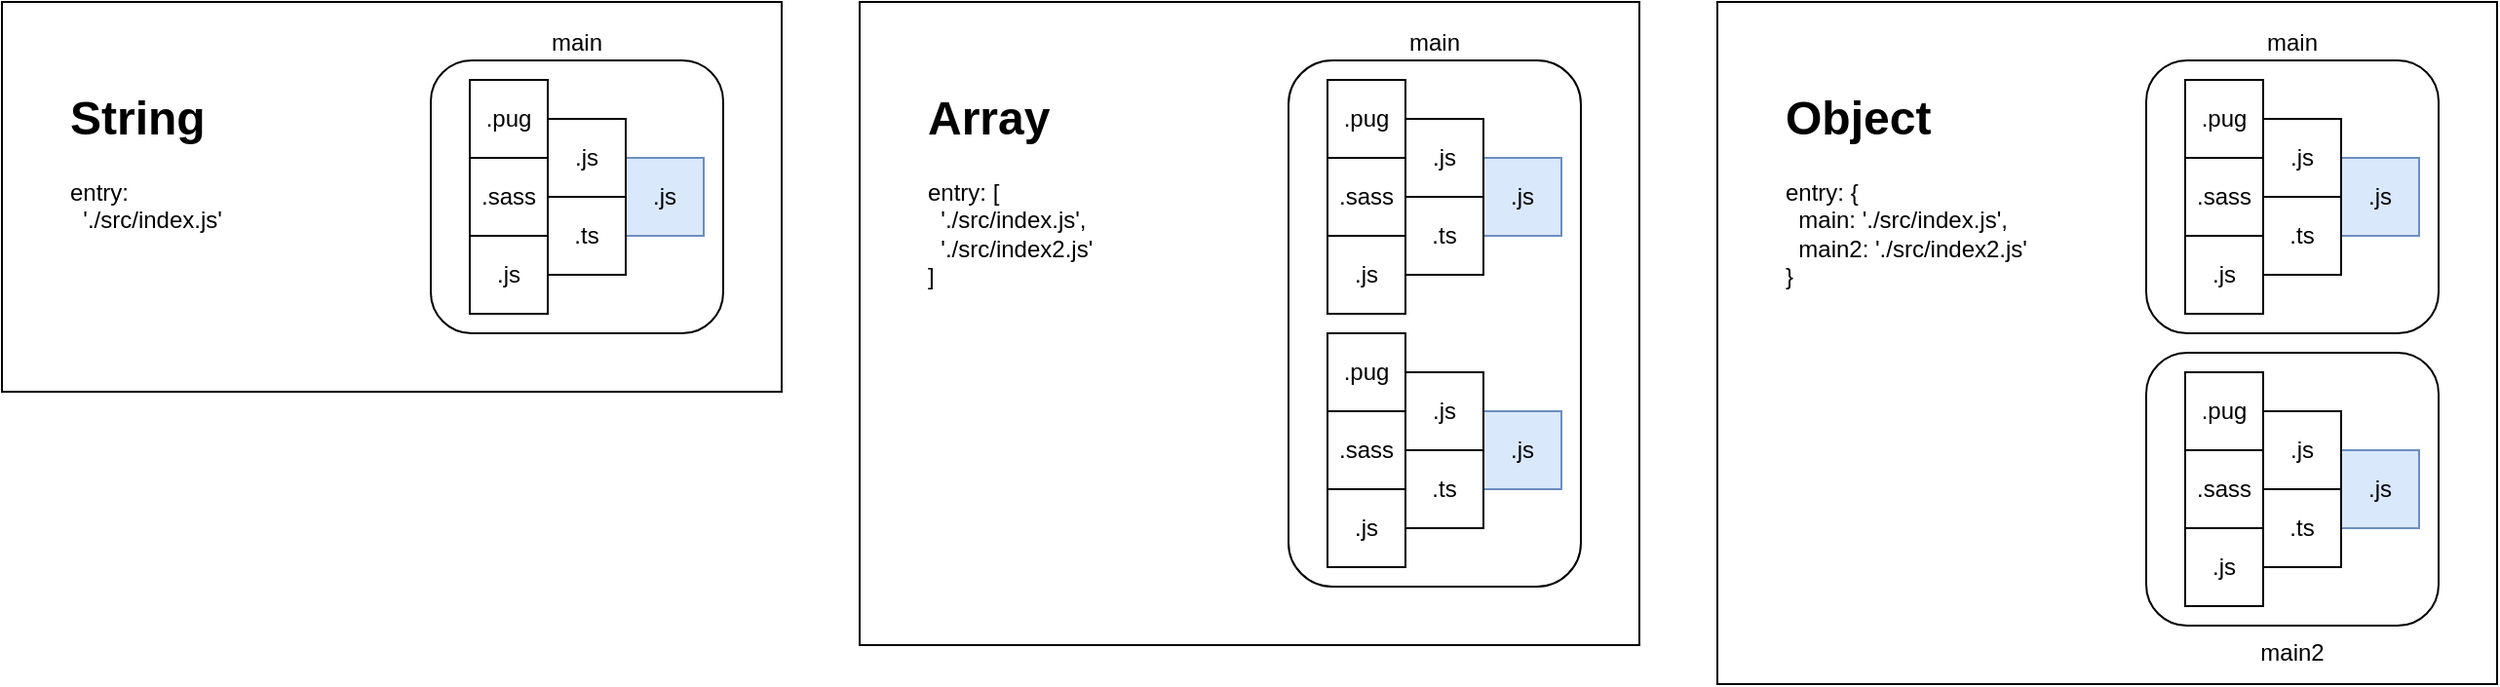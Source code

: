 <mxfile version="13.6.2" type="device"><diagram id="orwMTbc79gqrprXRVOGQ" name="entry"><mxGraphModel dx="1933" dy="1999" grid="1" gridSize="10" guides="1" tooltips="1" connect="1" arrows="1" fold="1" page="1" pageScale="1" pageWidth="827" pageHeight="1169" math="0" shadow="0"><root><mxCell id="0"/><mxCell id="1" parent="0"/><mxCell id="zMhpna7tlKn2a1JaMwoW-92" value="" style="rounded=0;whiteSpace=wrap;html=1;" vertex="1" parent="1"><mxGeometry x="460" y="-650" width="400" height="350" as="geometry"/></mxCell><mxCell id="zMhpna7tlKn2a1JaMwoW-91" value="" style="rounded=0;whiteSpace=wrap;html=1;" vertex="1" parent="1"><mxGeometry x="20" y="-650" width="400" height="330" as="geometry"/></mxCell><mxCell id="zMhpna7tlKn2a1JaMwoW-89" value="" style="rounded=0;whiteSpace=wrap;html=1;" vertex="1" parent="1"><mxGeometry x="-420" y="-650" width="400" height="200" as="geometry"/></mxCell><mxCell id="zMhpna7tlKn2a1JaMwoW-88" value="main2" style="rounded=1;whiteSpace=wrap;html=1;labelPosition=center;verticalLabelPosition=bottom;align=center;verticalAlign=top;" vertex="1" parent="1"><mxGeometry x="680" y="-470" width="150" height="140" as="geometry"/></mxCell><mxCell id="zMhpna7tlKn2a1JaMwoW-87" value="main" style="rounded=1;whiteSpace=wrap;html=1;labelPosition=center;verticalLabelPosition=top;align=center;verticalAlign=bottom;" vertex="1" parent="1"><mxGeometry x="680" y="-620" width="150" height="140" as="geometry"/></mxCell><mxCell id="zMhpna7tlKn2a1JaMwoW-86" value="main" style="rounded=1;whiteSpace=wrap;html=1;labelPosition=center;verticalLabelPosition=top;align=center;verticalAlign=bottom;" vertex="1" parent="1"><mxGeometry x="240" y="-620" width="150" height="270" as="geometry"/></mxCell><mxCell id="zMhpna7tlKn2a1JaMwoW-85" value="main" style="rounded=1;whiteSpace=wrap;html=1;verticalAlign=bottom;align=center;labelPosition=center;verticalLabelPosition=top;" vertex="1" parent="1"><mxGeometry x="-200" y="-620" width="150" height="140" as="geometry"/></mxCell><mxCell id="zMhpna7tlKn2a1JaMwoW-23" value=".js" style="whiteSpace=wrap;html=1;aspect=fixed;direction=east;fillColor=#dae8fc;strokeColor=#6c8ebf;" vertex="1" parent="1"><mxGeometry x="340" y="-440" width="40" height="40" as="geometry"/></mxCell><mxCell id="zMhpna7tlKn2a1JaMwoW-24" value=".js" style="whiteSpace=wrap;html=1;aspect=fixed;direction=east;" vertex="1" parent="1"><mxGeometry x="300" y="-460" width="40" height="40" as="geometry"/></mxCell><mxCell id="zMhpna7tlKn2a1JaMwoW-26" value=".ts" style="whiteSpace=wrap;html=1;aspect=fixed;direction=east;" vertex="1" parent="1"><mxGeometry x="300" y="-420" width="40" height="40" as="geometry"/></mxCell><mxCell id="zMhpna7tlKn2a1JaMwoW-29" value=".pug" style="whiteSpace=wrap;html=1;aspect=fixed;direction=east;" vertex="1" parent="1"><mxGeometry x="260" y="-480" width="40" height="40" as="geometry"/></mxCell><mxCell id="zMhpna7tlKn2a1JaMwoW-34" value=".sass" style="whiteSpace=wrap;html=1;aspect=fixed;direction=east;" vertex="1" parent="1"><mxGeometry x="260" y="-440" width="40" height="40" as="geometry"/></mxCell><mxCell id="zMhpna7tlKn2a1JaMwoW-35" value=".js" style="whiteSpace=wrap;html=1;aspect=fixed;direction=east;" vertex="1" parent="1"><mxGeometry x="260" y="-400" width="40" height="40" as="geometry"/></mxCell><mxCell id="zMhpna7tlKn2a1JaMwoW-42" value=".js" style="whiteSpace=wrap;html=1;aspect=fixed;direction=east;fillColor=#dae8fc;strokeColor=#6c8ebf;" vertex="1" parent="1"><mxGeometry x="340" y="-570" width="40" height="40" as="geometry"/></mxCell><mxCell id="zMhpna7tlKn2a1JaMwoW-43" value=".js" style="whiteSpace=wrap;html=1;aspect=fixed;direction=east;" vertex="1" parent="1"><mxGeometry x="300" y="-590" width="40" height="40" as="geometry"/></mxCell><mxCell id="zMhpna7tlKn2a1JaMwoW-44" value=".ts" style="whiteSpace=wrap;html=1;aspect=fixed;direction=east;" vertex="1" parent="1"><mxGeometry x="300" y="-550" width="40" height="40" as="geometry"/></mxCell><mxCell id="zMhpna7tlKn2a1JaMwoW-45" value=".pug" style="whiteSpace=wrap;html=1;aspect=fixed;direction=east;" vertex="1" parent="1"><mxGeometry x="260" y="-610" width="40" height="40" as="geometry"/></mxCell><mxCell id="zMhpna7tlKn2a1JaMwoW-47" value=".sass" style="whiteSpace=wrap;html=1;aspect=fixed;direction=east;" vertex="1" parent="1"><mxGeometry x="260" y="-570" width="40" height="40" as="geometry"/></mxCell><mxCell id="zMhpna7tlKn2a1JaMwoW-48" value=".js" style="whiteSpace=wrap;html=1;aspect=fixed;direction=east;" vertex="1" parent="1"><mxGeometry x="260" y="-530" width="40" height="40" as="geometry"/></mxCell><mxCell id="zMhpna7tlKn2a1JaMwoW-52" value=".js" style="whiteSpace=wrap;html=1;aspect=fixed;direction=east;fillColor=#dae8fc;strokeColor=#6c8ebf;" vertex="1" parent="1"><mxGeometry x="-100" y="-570" width="40" height="40" as="geometry"/></mxCell><mxCell id="zMhpna7tlKn2a1JaMwoW-53" value=".js" style="whiteSpace=wrap;html=1;aspect=fixed;direction=east;" vertex="1" parent="1"><mxGeometry x="-140" y="-590" width="40" height="40" as="geometry"/></mxCell><mxCell id="zMhpna7tlKn2a1JaMwoW-54" value=".ts" style="whiteSpace=wrap;html=1;aspect=fixed;direction=east;" vertex="1" parent="1"><mxGeometry x="-140" y="-550" width="40" height="40" as="geometry"/></mxCell><mxCell id="zMhpna7tlKn2a1JaMwoW-55" value=".pug" style="whiteSpace=wrap;html=1;aspect=fixed;direction=east;" vertex="1" parent="1"><mxGeometry x="-180" y="-610" width="40" height="40" as="geometry"/></mxCell><mxCell id="zMhpna7tlKn2a1JaMwoW-57" value=".sass" style="whiteSpace=wrap;html=1;aspect=fixed;direction=east;" vertex="1" parent="1"><mxGeometry x="-180" y="-570" width="40" height="40" as="geometry"/></mxCell><mxCell id="zMhpna7tlKn2a1JaMwoW-58" value=".js" style="whiteSpace=wrap;html=1;aspect=fixed;direction=east;" vertex="1" parent="1"><mxGeometry x="-180" y="-530" width="40" height="40" as="geometry"/></mxCell><mxCell id="zMhpna7tlKn2a1JaMwoW-62" value=".js" style="whiteSpace=wrap;html=1;aspect=fixed;direction=east;fillColor=#dae8fc;strokeColor=#6c8ebf;" vertex="1" parent="1"><mxGeometry x="780" y="-420" width="40" height="40" as="geometry"/></mxCell><mxCell id="zMhpna7tlKn2a1JaMwoW-63" value=".js" style="whiteSpace=wrap;html=1;aspect=fixed;direction=east;" vertex="1" parent="1"><mxGeometry x="740" y="-440" width="40" height="40" as="geometry"/></mxCell><mxCell id="zMhpna7tlKn2a1JaMwoW-64" value=".ts" style="whiteSpace=wrap;html=1;aspect=fixed;direction=east;" vertex="1" parent="1"><mxGeometry x="740" y="-400" width="40" height="40" as="geometry"/></mxCell><mxCell id="zMhpna7tlKn2a1JaMwoW-65" value=".pug" style="whiteSpace=wrap;html=1;aspect=fixed;direction=east;" vertex="1" parent="1"><mxGeometry x="700" y="-460" width="40" height="40" as="geometry"/></mxCell><mxCell id="zMhpna7tlKn2a1JaMwoW-67" value=".sass" style="whiteSpace=wrap;html=1;aspect=fixed;direction=east;" vertex="1" parent="1"><mxGeometry x="700" y="-420" width="40" height="40" as="geometry"/></mxCell><mxCell id="zMhpna7tlKn2a1JaMwoW-68" value=".js" style="whiteSpace=wrap;html=1;aspect=fixed;direction=east;" vertex="1" parent="1"><mxGeometry x="700" y="-380" width="40" height="40" as="geometry"/></mxCell><mxCell id="zMhpna7tlKn2a1JaMwoW-72" value=".js" style="whiteSpace=wrap;html=1;aspect=fixed;direction=east;fillColor=#dae8fc;strokeColor=#6c8ebf;" vertex="1" parent="1"><mxGeometry x="780" y="-570" width="40" height="40" as="geometry"/></mxCell><mxCell id="zMhpna7tlKn2a1JaMwoW-73" value=".js" style="whiteSpace=wrap;html=1;aspect=fixed;direction=east;" vertex="1" parent="1"><mxGeometry x="740" y="-590" width="40" height="40" as="geometry"/></mxCell><mxCell id="zMhpna7tlKn2a1JaMwoW-74" value=".ts" style="whiteSpace=wrap;html=1;aspect=fixed;direction=east;" vertex="1" parent="1"><mxGeometry x="740" y="-550" width="40" height="40" as="geometry"/></mxCell><mxCell id="zMhpna7tlKn2a1JaMwoW-75" value=".pug" style="whiteSpace=wrap;html=1;aspect=fixed;direction=east;" vertex="1" parent="1"><mxGeometry x="700" y="-610" width="40" height="40" as="geometry"/></mxCell><mxCell id="zMhpna7tlKn2a1JaMwoW-77" value=".sass" style="whiteSpace=wrap;html=1;aspect=fixed;direction=east;" vertex="1" parent="1"><mxGeometry x="700" y="-570" width="40" height="40" as="geometry"/></mxCell><mxCell id="zMhpna7tlKn2a1JaMwoW-78" value=".js" style="whiteSpace=wrap;html=1;aspect=fixed;direction=east;" vertex="1" parent="1"><mxGeometry x="700" y="-530" width="40" height="40" as="geometry"/></mxCell><mxCell id="zMhpna7tlKn2a1JaMwoW-82" value="&lt;h1&gt;String&lt;/h1&gt;&lt;div&gt;entry:&lt;/div&gt;&lt;div&gt;&amp;nbsp; './src/index.js'&lt;/div&gt;" style="text;html=1;strokeColor=none;fillColor=none;spacing=5;spacingTop=-20;whiteSpace=wrap;overflow=hidden;rounded=0;" vertex="1" parent="1"><mxGeometry x="-390" y="-610" width="190" height="120" as="geometry"/></mxCell><mxCell id="zMhpna7tlKn2a1JaMwoW-83" value="&lt;h1&gt;Array&lt;/h1&gt;&lt;div&gt;entry: [&lt;/div&gt;&lt;div&gt;&lt;span&gt;&amp;nbsp; './src/index.js',&lt;/span&gt;&lt;/div&gt;&lt;div&gt;&lt;span&gt;&amp;nbsp; './src/index2.js'&lt;/span&gt;&lt;/div&gt;&lt;div&gt;&lt;span&gt;]&lt;/span&gt;&lt;/div&gt;" style="text;html=1;strokeColor=none;fillColor=none;spacing=5;spacingTop=-20;whiteSpace=wrap;overflow=hidden;rounded=0;" vertex="1" parent="1"><mxGeometry x="50" y="-610" width="190" height="250" as="geometry"/></mxCell><mxCell id="zMhpna7tlKn2a1JaMwoW-84" value="&lt;h1&gt;Object&lt;/h1&gt;&lt;div&gt;entry: {&lt;/div&gt;&lt;div&gt;&lt;span&gt;&amp;nbsp; main: './src/index.js',&lt;/span&gt;&lt;/div&gt;&lt;div&gt;&lt;span&gt;&amp;nbsp; main2: './src/index2.js'&lt;/span&gt;&lt;/div&gt;&lt;div&gt;&lt;span&gt;}&lt;/span&gt;&lt;/div&gt;" style="text;html=1;strokeColor=none;fillColor=none;spacing=5;spacingTop=-20;whiteSpace=wrap;overflow=hidden;rounded=0;" vertex="1" parent="1"><mxGeometry x="490" y="-610" width="190" height="250" as="geometry"/></mxCell></root></mxGraphModel></diagram></mxfile>